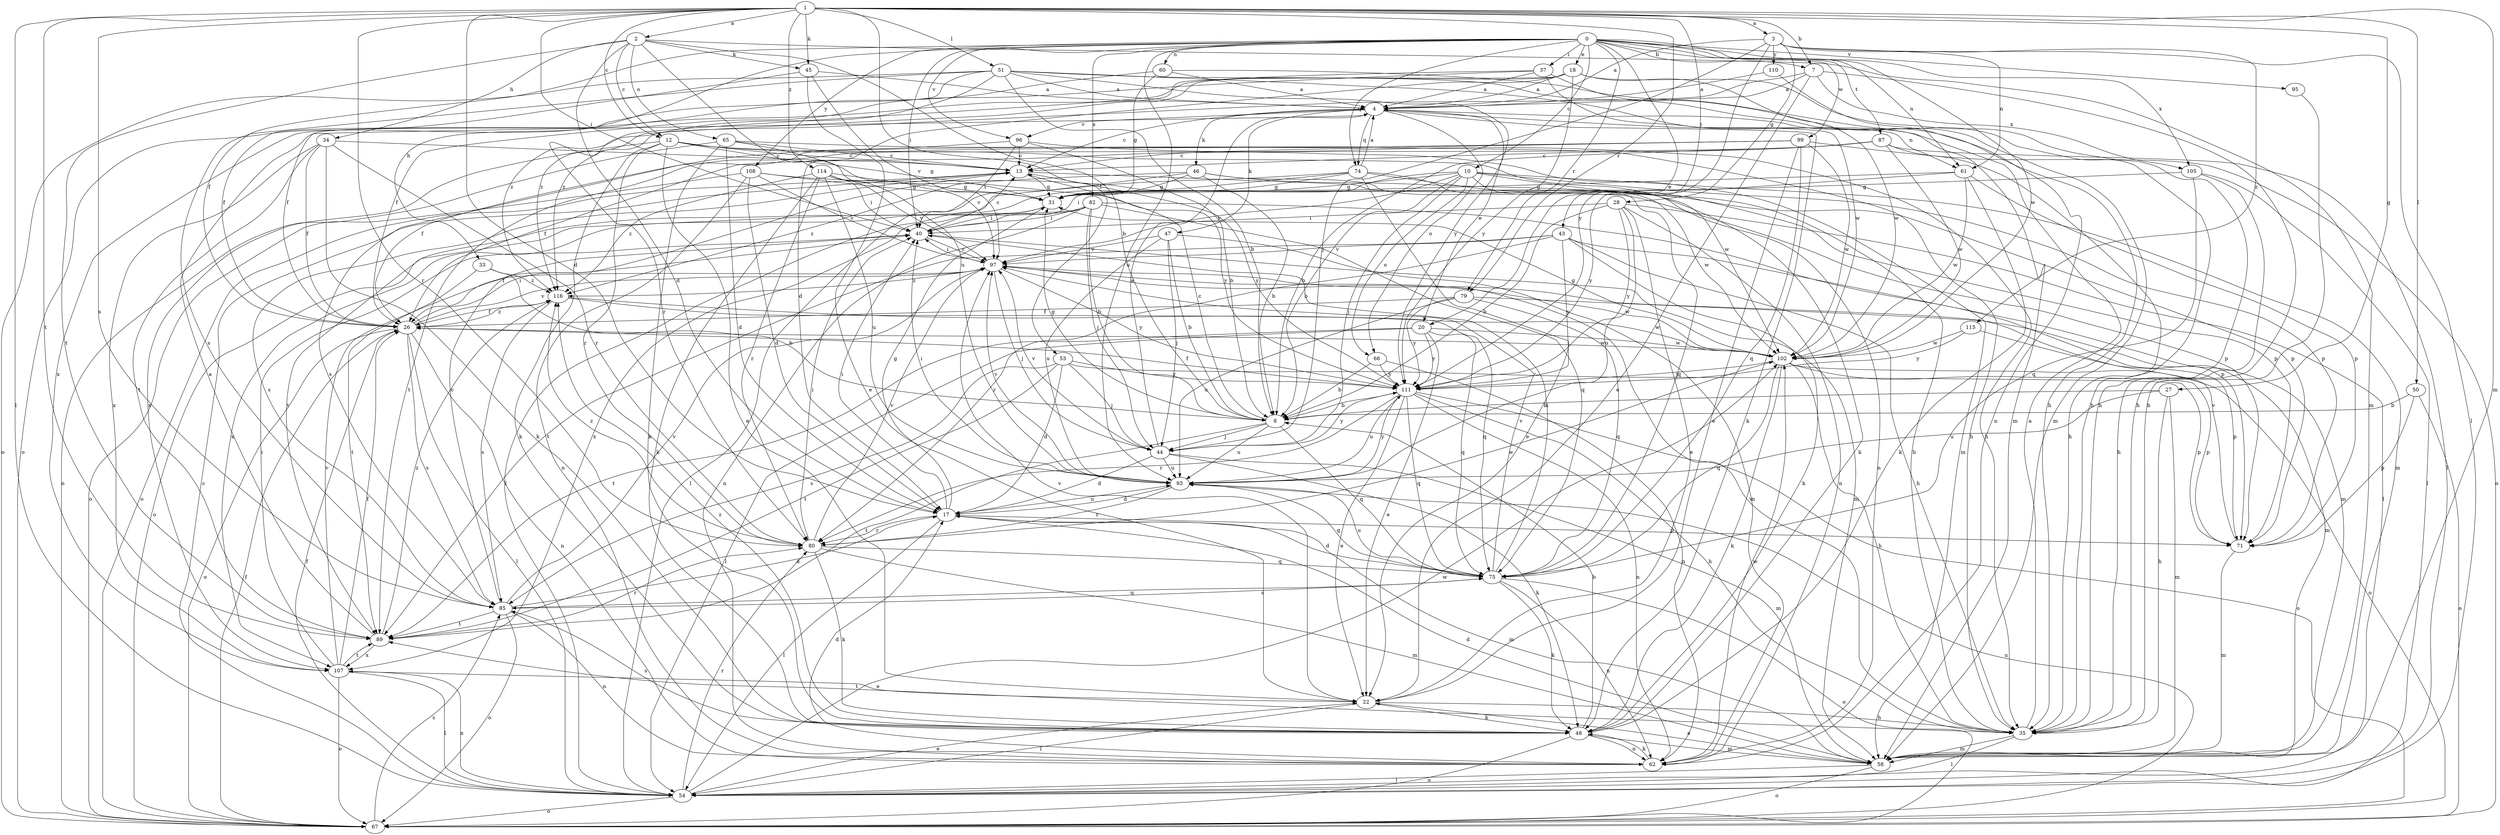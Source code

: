 strict digraph  {
0;
1;
2;
3;
4;
7;
8;
10;
12;
13;
17;
18;
20;
22;
26;
27;
28;
31;
33;
34;
35;
37;
40;
43;
44;
45;
46;
47;
48;
50;
51;
53;
54;
58;
60;
61;
62;
65;
66;
67;
71;
74;
75;
79;
80;
82;
85;
87;
89;
93;
95;
96;
97;
99;
102;
105;
107;
108;
110;
111;
114;
115;
116;
0 -> 7  [label=b];
0 -> 10  [label=c];
0 -> 18  [label=e];
0 -> 20  [label=e];
0 -> 26  [label=f];
0 -> 33  [label=h];
0 -> 37  [label=i];
0 -> 40  [label=i];
0 -> 60  [label=n];
0 -> 61  [label=n];
0 -> 74  [label=q];
0 -> 79  [label=r];
0 -> 82  [label=s];
0 -> 87  [label=t];
0 -> 93  [label=u];
0 -> 95  [label=v];
0 -> 96  [label=v];
0 -> 99  [label=w];
0 -> 102  [label=w];
0 -> 105  [label=x];
0 -> 108  [label=y];
1 -> 2  [label=a];
1 -> 3  [label=a];
1 -> 7  [label=b];
1 -> 12  [label=c];
1 -> 17  [label=d];
1 -> 27  [label=g];
1 -> 40  [label=i];
1 -> 43  [label=j];
1 -> 45  [label=k];
1 -> 50  [label=l];
1 -> 51  [label=l];
1 -> 53  [label=l];
1 -> 54  [label=l];
1 -> 58  [label=m];
1 -> 79  [label=r];
1 -> 80  [label=r];
1 -> 85  [label=s];
1 -> 89  [label=t];
1 -> 114  [label=z];
2 -> 8  [label=b];
2 -> 12  [label=c];
2 -> 17  [label=d];
2 -> 34  [label=h];
2 -> 45  [label=k];
2 -> 58  [label=m];
2 -> 65  [label=o];
2 -> 89  [label=t];
2 -> 93  [label=u];
3 -> 4  [label=a];
3 -> 28  [label=g];
3 -> 44  [label=j];
3 -> 54  [label=l];
3 -> 61  [label=n];
3 -> 110  [label=y];
3 -> 111  [label=y];
3 -> 115  [label=z];
4 -> 13  [label=c];
4 -> 20  [label=e];
4 -> 46  [label=k];
4 -> 47  [label=k];
4 -> 48  [label=k];
4 -> 61  [label=n];
4 -> 66  [label=o];
4 -> 74  [label=q];
4 -> 96  [label=v];
7 -> 4  [label=a];
7 -> 22  [label=e];
7 -> 35  [label=h];
7 -> 105  [label=x];
7 -> 116  [label=z];
8 -> 13  [label=c];
8 -> 31  [label=g];
8 -> 44  [label=j];
8 -> 75  [label=q];
8 -> 89  [label=t];
8 -> 93  [label=u];
10 -> 8  [label=b];
10 -> 31  [label=g];
10 -> 35  [label=h];
10 -> 40  [label=i];
10 -> 44  [label=j];
10 -> 48  [label=k];
10 -> 58  [label=m];
10 -> 66  [label=o];
10 -> 71  [label=p];
10 -> 97  [label=v];
12 -> 13  [label=c];
12 -> 22  [label=e];
12 -> 31  [label=g];
12 -> 48  [label=k];
12 -> 58  [label=m];
12 -> 80  [label=r];
12 -> 102  [label=w];
12 -> 107  [label=x];
13 -> 31  [label=g];
13 -> 67  [label=o];
13 -> 75  [label=q];
13 -> 85  [label=s];
13 -> 111  [label=y];
17 -> 31  [label=g];
17 -> 40  [label=i];
17 -> 54  [label=l];
17 -> 58  [label=m];
17 -> 71  [label=p];
17 -> 80  [label=r];
17 -> 93  [label=u];
18 -> 4  [label=a];
18 -> 17  [label=d];
18 -> 35  [label=h];
18 -> 102  [label=w];
18 -> 107  [label=x];
18 -> 111  [label=y];
18 -> 116  [label=z];
20 -> 22  [label=e];
20 -> 54  [label=l];
20 -> 75  [label=q];
20 -> 89  [label=t];
20 -> 102  [label=w];
20 -> 111  [label=y];
22 -> 35  [label=h];
22 -> 48  [label=k];
22 -> 54  [label=l];
22 -> 97  [label=v];
26 -> 40  [label=i];
26 -> 54  [label=l];
26 -> 62  [label=n];
26 -> 67  [label=o];
26 -> 85  [label=s];
26 -> 97  [label=v];
26 -> 102  [label=w];
26 -> 116  [label=z];
27 -> 8  [label=b];
27 -> 35  [label=h];
27 -> 58  [label=m];
27 -> 93  [label=u];
28 -> 8  [label=b];
28 -> 22  [label=e];
28 -> 40  [label=i];
28 -> 54  [label=l];
28 -> 62  [label=n];
28 -> 93  [label=u];
28 -> 111  [label=y];
31 -> 40  [label=i];
31 -> 107  [label=x];
33 -> 8  [label=b];
33 -> 89  [label=t];
33 -> 116  [label=z];
34 -> 13  [label=c];
34 -> 26  [label=f];
34 -> 48  [label=k];
34 -> 80  [label=r];
34 -> 89  [label=t];
34 -> 107  [label=x];
35 -> 4  [label=a];
35 -> 54  [label=l];
35 -> 58  [label=m];
35 -> 89  [label=t];
35 -> 97  [label=v];
37 -> 4  [label=a];
37 -> 26  [label=f];
37 -> 58  [label=m];
37 -> 102  [label=w];
37 -> 116  [label=z];
40 -> 13  [label=c];
40 -> 26  [label=f];
40 -> 58  [label=m];
40 -> 97  [label=v];
43 -> 35  [label=h];
43 -> 48  [label=k];
43 -> 58  [label=m];
43 -> 80  [label=r];
43 -> 89  [label=t];
43 -> 97  [label=v];
43 -> 111  [label=y];
44 -> 4  [label=a];
44 -> 17  [label=d];
44 -> 48  [label=k];
44 -> 58  [label=m];
44 -> 93  [label=u];
44 -> 97  [label=v];
44 -> 111  [label=y];
45 -> 4  [label=a];
45 -> 22  [label=e];
45 -> 26  [label=f];
45 -> 97  [label=v];
46 -> 8  [label=b];
46 -> 31  [label=g];
46 -> 54  [label=l];
46 -> 71  [label=p];
46 -> 102  [label=w];
46 -> 116  [label=z];
47 -> 8  [label=b];
47 -> 44  [label=j];
47 -> 62  [label=n];
47 -> 93  [label=u];
47 -> 97  [label=v];
48 -> 8  [label=b];
48 -> 58  [label=m];
48 -> 62  [label=n];
48 -> 67  [label=o];
48 -> 85  [label=s];
48 -> 116  [label=z];
50 -> 8  [label=b];
50 -> 67  [label=o];
50 -> 71  [label=p];
51 -> 4  [label=a];
51 -> 8  [label=b];
51 -> 26  [label=f];
51 -> 35  [label=h];
51 -> 58  [label=m];
51 -> 67  [label=o];
51 -> 80  [label=r];
51 -> 85  [label=s];
51 -> 111  [label=y];
53 -> 17  [label=d];
53 -> 44  [label=j];
53 -> 71  [label=p];
53 -> 85  [label=s];
53 -> 89  [label=t];
53 -> 111  [label=y];
54 -> 13  [label=c];
54 -> 22  [label=e];
54 -> 26  [label=f];
54 -> 67  [label=o];
54 -> 80  [label=r];
54 -> 102  [label=w];
54 -> 107  [label=x];
58 -> 17  [label=d];
58 -> 22  [label=e];
58 -> 54  [label=l];
58 -> 67  [label=o];
60 -> 4  [label=a];
60 -> 31  [label=g];
60 -> 35  [label=h];
60 -> 67  [label=o];
61 -> 31  [label=g];
61 -> 48  [label=k];
61 -> 71  [label=p];
61 -> 102  [label=w];
61 -> 111  [label=y];
62 -> 17  [label=d];
62 -> 48  [label=k];
62 -> 102  [label=w];
65 -> 13  [label=c];
65 -> 17  [label=d];
65 -> 35  [label=h];
65 -> 48  [label=k];
65 -> 67  [label=o];
65 -> 97  [label=v];
66 -> 8  [label=b];
66 -> 62  [label=n];
66 -> 111  [label=y];
67 -> 26  [label=f];
67 -> 85  [label=s];
67 -> 93  [label=u];
71 -> 58  [label=m];
71 -> 97  [label=v];
74 -> 4  [label=a];
74 -> 22  [label=e];
74 -> 31  [label=g];
74 -> 54  [label=l];
74 -> 62  [label=n];
74 -> 71  [label=p];
74 -> 89  [label=t];
75 -> 17  [label=d];
75 -> 40  [label=i];
75 -> 48  [label=k];
75 -> 62  [label=n];
75 -> 67  [label=o];
75 -> 85  [label=s];
75 -> 93  [label=u];
75 -> 97  [label=v];
79 -> 26  [label=f];
79 -> 58  [label=m];
79 -> 75  [label=q];
79 -> 93  [label=u];
79 -> 111  [label=y];
80 -> 40  [label=i];
80 -> 48  [label=k];
80 -> 58  [label=m];
80 -> 75  [label=q];
80 -> 97  [label=v];
80 -> 102  [label=w];
80 -> 116  [label=z];
82 -> 8  [label=b];
82 -> 40  [label=i];
82 -> 44  [label=j];
82 -> 62  [label=n];
82 -> 67  [label=o];
82 -> 71  [label=p];
82 -> 75  [label=q];
82 -> 107  [label=x];
85 -> 13  [label=c];
85 -> 17  [label=d];
85 -> 62  [label=n];
85 -> 67  [label=o];
85 -> 75  [label=q];
85 -> 89  [label=t];
85 -> 97  [label=v];
87 -> 8  [label=b];
87 -> 13  [label=c];
87 -> 26  [label=f];
87 -> 35  [label=h];
87 -> 54  [label=l];
87 -> 102  [label=w];
89 -> 4  [label=a];
89 -> 80  [label=r];
89 -> 107  [label=x];
89 -> 116  [label=z];
93 -> 17  [label=d];
93 -> 40  [label=i];
93 -> 75  [label=q];
93 -> 80  [label=r];
93 -> 97  [label=v];
93 -> 111  [label=y];
95 -> 35  [label=h];
96 -> 8  [label=b];
96 -> 13  [label=c];
96 -> 26  [label=f];
96 -> 35  [label=h];
96 -> 40  [label=i];
97 -> 40  [label=i];
97 -> 44  [label=j];
97 -> 102  [label=w];
97 -> 111  [label=y];
97 -> 116  [label=z];
99 -> 13  [label=c];
99 -> 22  [label=e];
99 -> 67  [label=o];
99 -> 75  [label=q];
99 -> 85  [label=s];
99 -> 89  [label=t];
99 -> 102  [label=w];
102 -> 31  [label=g];
102 -> 35  [label=h];
102 -> 48  [label=k];
102 -> 67  [label=o];
102 -> 71  [label=p];
102 -> 75  [label=q];
102 -> 111  [label=y];
105 -> 31  [label=g];
105 -> 35  [label=h];
105 -> 54  [label=l];
105 -> 75  [label=q];
107 -> 22  [label=e];
107 -> 26  [label=f];
107 -> 40  [label=i];
107 -> 54  [label=l];
107 -> 67  [label=o];
107 -> 89  [label=t];
107 -> 97  [label=v];
108 -> 17  [label=d];
108 -> 31  [label=g];
108 -> 62  [label=n];
108 -> 67  [label=o];
108 -> 71  [label=p];
108 -> 97  [label=v];
110 -> 4  [label=a];
110 -> 62  [label=n];
111 -> 8  [label=b];
111 -> 22  [label=e];
111 -> 26  [label=f];
111 -> 35  [label=h];
111 -> 62  [label=n];
111 -> 67  [label=o];
111 -> 75  [label=q];
111 -> 80  [label=r];
111 -> 93  [label=u];
114 -> 31  [label=g];
114 -> 40  [label=i];
114 -> 48  [label=k];
114 -> 80  [label=r];
114 -> 93  [label=u];
114 -> 97  [label=v];
114 -> 111  [label=y];
114 -> 116  [label=z];
115 -> 71  [label=p];
115 -> 102  [label=w];
115 -> 111  [label=y];
116 -> 26  [label=f];
116 -> 75  [label=q];
116 -> 85  [label=s];
116 -> 102  [label=w];
}
